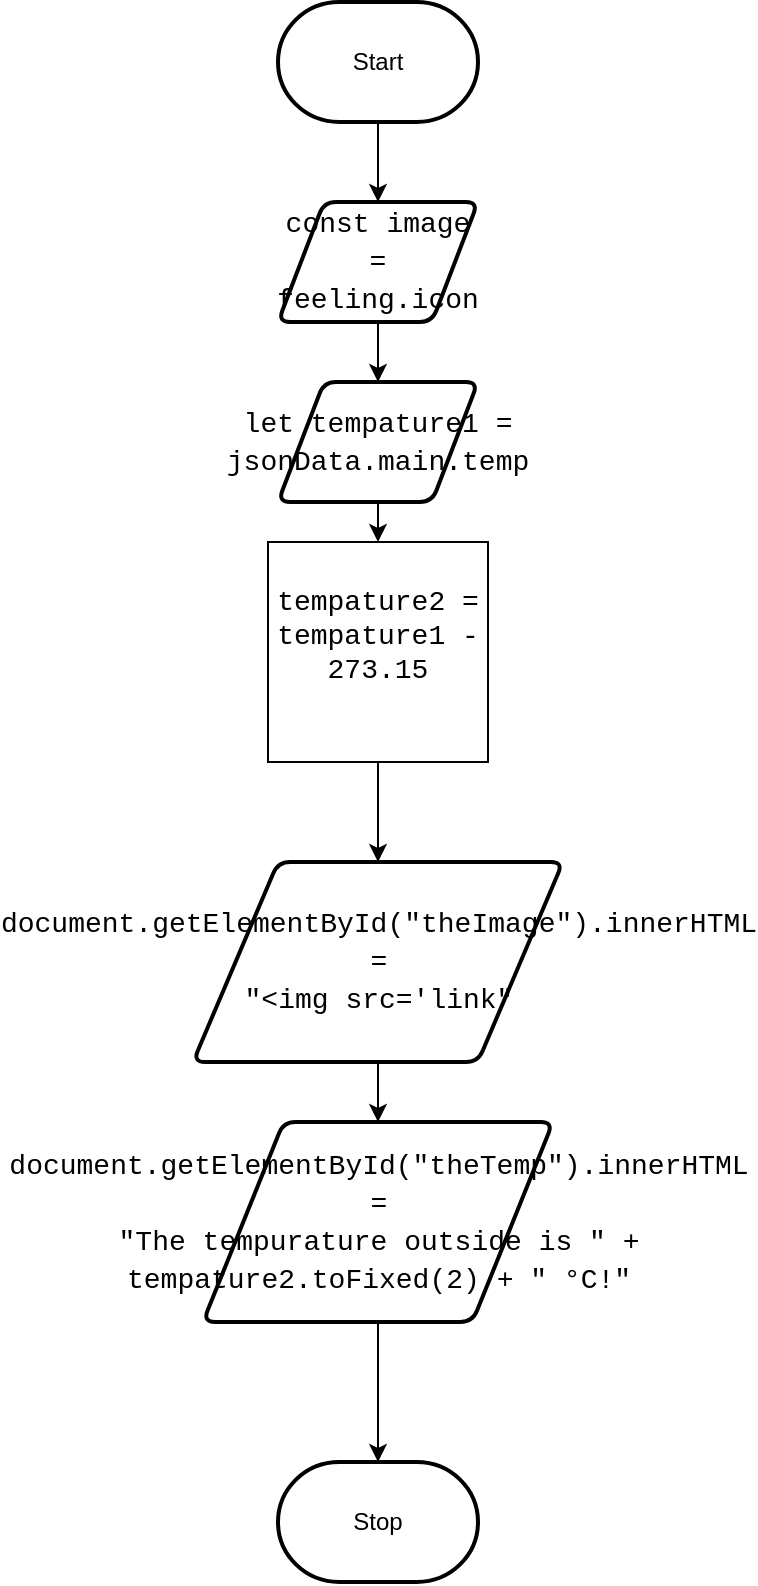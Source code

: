 <mxfile>
    <diagram id="GInHtZuMB5CcCfA9ihm7" name="Page-1">
        <mxGraphModel dx="520" dy="429" grid="1" gridSize="10" guides="1" tooltips="1" connect="1" arrows="1" fold="1" page="1" pageScale="1" pageWidth="850" pageHeight="1100" math="0" shadow="0">
            <root>
                <mxCell id="0"/>
                <mxCell id="1" parent="0"/>
                <mxCell id="7" style="edgeStyle=none;html=1;" parent="1" source="2" target="3" edge="1">
                    <mxGeometry relative="1" as="geometry"/>
                </mxCell>
                <mxCell id="2" value="&lt;font color=&quot;#000000&quot;&gt;Start&lt;/font&gt;" style="strokeWidth=2;html=1;shape=mxgraph.flowchart.terminator;whiteSpace=wrap;" parent="1" vertex="1">
                    <mxGeometry x="300" y="260" width="100" height="60" as="geometry"/>
                </mxCell>
                <mxCell id="14" style="edgeStyle=none;html=1;fontColor=#000000;" parent="1" source="3" target="12" edge="1">
                    <mxGeometry relative="1" as="geometry"/>
                </mxCell>
                <mxCell id="3" value="&lt;div style=&quot;font-family: &amp;#34;consolas&amp;#34; , &amp;#34;courier new&amp;#34; , monospace ; font-weight: normal ; font-size: 14px ; line-height: 19px&quot;&gt;&lt;div&gt;&lt;div style=&quot;font-family: &amp;#34;consolas&amp;#34; , &amp;#34;courier new&amp;#34; , monospace ; line-height: 19px&quot;&gt;&lt;div&gt;    &lt;font color=&quot;#000000&quot;&gt;const image = feeling.icon&lt;/font&gt;&lt;/div&gt;&lt;div style=&quot;background-color: rgb(30 , 30 , 30) ; color: rgb(212 , 212 , 212)&quot;&gt;&lt;/div&gt;&lt;/div&gt;&lt;/div&gt;&lt;div style=&quot;background-color: rgb(30 , 30 , 30) ; color: rgb(212 , 212 , 212)&quot;&gt;&lt;span style=&quot;color: #d4d4d4&quot;&gt;&lt;/span&gt;&lt;/div&gt;&lt;/div&gt;" style="shape=parallelogram;html=1;strokeWidth=2;perimeter=parallelogramPerimeter;whiteSpace=wrap;rounded=1;arcSize=12;size=0.23;" parent="1" vertex="1">
                    <mxGeometry x="300" y="360" width="100" height="60" as="geometry"/>
                </mxCell>
                <mxCell id="9" style="edgeStyle=none;html=1;" parent="1" target="5" edge="1">
                    <mxGeometry relative="1" as="geometry">
                        <mxPoint x="350" y="791" as="sourcePoint"/>
                    </mxGeometry>
                </mxCell>
                <mxCell id="10" style="edgeStyle=none;html=1;" parent="1" source="5" target="6" edge="1">
                    <mxGeometry relative="1" as="geometry"/>
                </mxCell>
                <mxCell id="5" value="&lt;div style=&quot;font-family: &amp;#34;consolas&amp;#34; , &amp;#34;courier new&amp;#34; , monospace ; font-weight: normal ; font-size: 14px ; line-height: 19px&quot;&gt;&lt;div&gt;&lt;font color=&quot;#000000&quot;&gt;document.getElementById(&quot;theTemp&quot;).innerHTML =&lt;/font&gt;&lt;/div&gt;&lt;div&gt;      &lt;font color=&quot;#000000&quot;&gt;&quot;The tempurature outside is &quot; + tempature2.toFixed(2) + &quot; °C!&quot;&lt;/font&gt;&lt;/div&gt;&lt;/div&gt;" style="shape=parallelogram;html=1;strokeWidth=2;perimeter=parallelogramPerimeter;whiteSpace=wrap;rounded=1;arcSize=12;size=0.23;" parent="1" vertex="1">
                    <mxGeometry x="262.5" y="820" width="175" height="100" as="geometry"/>
                </mxCell>
                <mxCell id="6" value="&lt;font color=&quot;#000000&quot;&gt;Stop&lt;/font&gt;" style="strokeWidth=2;html=1;shape=mxgraph.flowchart.terminator;whiteSpace=wrap;" parent="1" vertex="1">
                    <mxGeometry x="300" y="990" width="100" height="60" as="geometry"/>
                </mxCell>
                <mxCell id="15" style="edgeStyle=none;html=1;fontColor=#000000;" parent="1" source="12" edge="1">
                    <mxGeometry relative="1" as="geometry">
                        <mxPoint x="350" y="530" as="targetPoint"/>
                    </mxGeometry>
                </mxCell>
                <mxCell id="12" value="&lt;div style=&quot;font-family: &amp;#34;consolas&amp;#34; , &amp;#34;courier new&amp;#34; , monospace ; font-weight: normal ; font-size: 14px ; line-height: 19px&quot;&gt;&lt;div&gt;&lt;div style=&quot;font-family: &amp;#34;consolas&amp;#34; , &amp;#34;courier new&amp;#34; , monospace ; line-height: 19px&quot;&gt;&lt;font color=&quot;#000000&quot;&gt;let tempature1 = jsonData.main.temp&lt;/font&gt;&lt;/div&gt;&lt;/div&gt;&lt;div style=&quot;color: rgb(212 , 212 , 212) ; background-color: rgb(30 , 30 , 30)&quot;&gt;&lt;span style=&quot;color: #d4d4d4&quot;&gt;&lt;/span&gt;&lt;/div&gt;&lt;/div&gt;" style="shape=parallelogram;html=1;strokeWidth=2;perimeter=parallelogramPerimeter;whiteSpace=wrap;rounded=1;arcSize=12;size=0.23;" parent="1" vertex="1">
                    <mxGeometry x="300" y="450" width="100" height="60" as="geometry"/>
                </mxCell>
                <mxCell id="17" style="edgeStyle=none;html=1;entryX=0.5;entryY=0;entryDx=0;entryDy=0;fontColor=#000000;" parent="1" target="16" edge="1">
                    <mxGeometry relative="1" as="geometry">
                        <mxPoint x="350" y="640" as="sourcePoint"/>
                    </mxGeometry>
                </mxCell>
                <mxCell id="16" value="&lt;div style=&quot;font-family: &amp;#34;consolas&amp;#34; , &amp;#34;courier new&amp;#34; , monospace ; font-size: 14px ; line-height: 19px&quot;&gt;&lt;div&gt;&lt;font color=&quot;#000000&quot;&gt;document.getElementById(&quot;theImage&quot;).innerHTML =&lt;/font&gt;&lt;/div&gt;&lt;div&gt;      &lt;font color=&quot;#000000&quot;&gt;&quot;&amp;lt;img src='link&quot;&lt;/font&gt;&lt;/div&gt;&lt;/div&gt;" style="shape=parallelogram;html=1;strokeWidth=2;perimeter=parallelogramPerimeter;whiteSpace=wrap;rounded=1;arcSize=12;size=0.23;" parent="1" vertex="1">
                    <mxGeometry x="257.5" y="690" width="185" height="100" as="geometry"/>
                </mxCell>
                <mxCell id="18" value="&lt;span style=&quot;color: rgb(0 , 0 , 0) ; font-family: &amp;#34;consolas&amp;#34; , &amp;#34;courier new&amp;#34; , monospace ; font-size: 14px&quot;&gt;tempature2 = tempature1 - 273.15&lt;br&gt;&lt;br&gt;&lt;/span&gt;" style="whiteSpace=wrap;html=1;aspect=fixed;" vertex="1" parent="1">
                    <mxGeometry x="295" y="530" width="110" height="110" as="geometry"/>
                </mxCell>
            </root>
        </mxGraphModel>
    </diagram>
</mxfile>